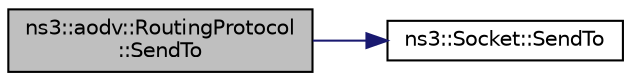 digraph "ns3::aodv::RoutingProtocol::SendTo"
{
 // LATEX_PDF_SIZE
  edge [fontname="Helvetica",fontsize="10",labelfontname="Helvetica",labelfontsize="10"];
  node [fontname="Helvetica",fontsize="10",shape=record];
  rankdir="LR";
  Node1 [label="ns3::aodv::RoutingProtocol\l::SendTo",height=0.2,width=0.4,color="black", fillcolor="grey75", style="filled", fontcolor="black",tooltip="Send packet to destination scoket."];
  Node1 -> Node2 [color="midnightblue",fontsize="10",style="solid",fontname="Helvetica"];
  Node2 [label="ns3::Socket::SendTo",height=0.2,width=0.4,color="black", fillcolor="white", style="filled",URL="$classns3_1_1_socket.html#af898fce6a58e0dbba23c1c6de1d4220e",tooltip="Send data to a specified peer."];
}
